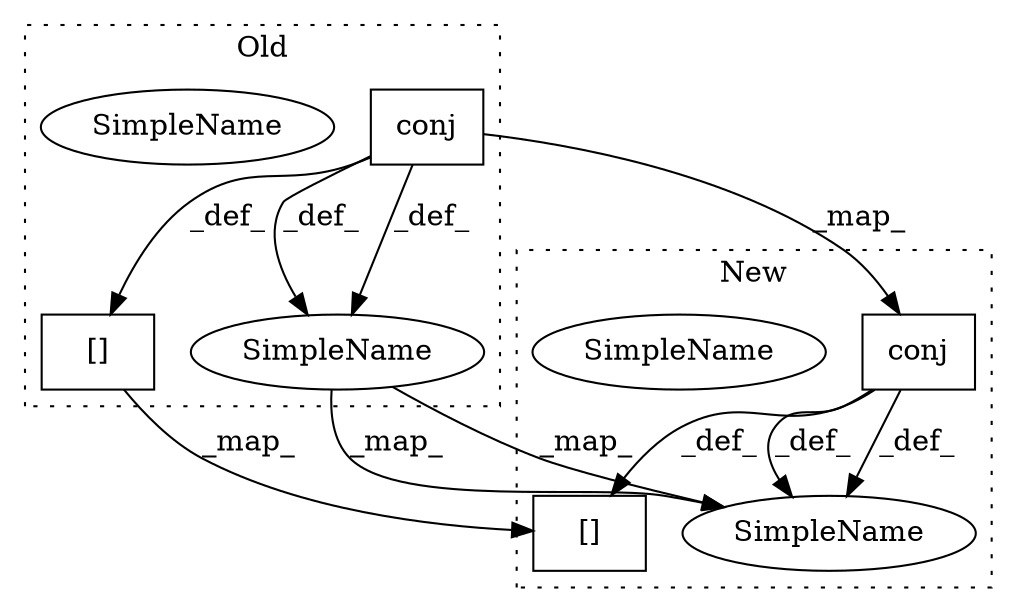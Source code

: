 digraph G {
subgraph cluster0 {
1 [label="conj" a="32" s="4522,4542" l="5,1" shape="box"];
4 [label="[]" a="2" s="4595,4665" l="11,2" shape="box"];
5 [label="SimpleName" a="42" s="4565" l="2" shape="ellipse"];
8 [label="SimpleName" a="42" s="4565" l="2" shape="ellipse"];
label = "Old";
style="dotted";
}
subgraph cluster1 {
2 [label="conj" a="32" s="4523,4543" l="5,1" shape="box"];
3 [label="[]" a="2" s="4597,4667" l="11,2" shape="box"];
6 [label="SimpleName" a="42" s="4567" l="2" shape="ellipse"];
7 [label="SimpleName" a="42" s="4567" l="2" shape="ellipse"];
label = "New";
style="dotted";
}
1 -> 2 [label="_map_"];
1 -> 4 [label="_def_"];
1 -> 8 [label="_def_"];
1 -> 8 [label="_def_"];
2 -> 7 [label="_def_"];
2 -> 3 [label="_def_"];
2 -> 7 [label="_def_"];
4 -> 3 [label="_map_"];
8 -> 7 [label="_map_"];
8 -> 7 [label="_map_"];
}